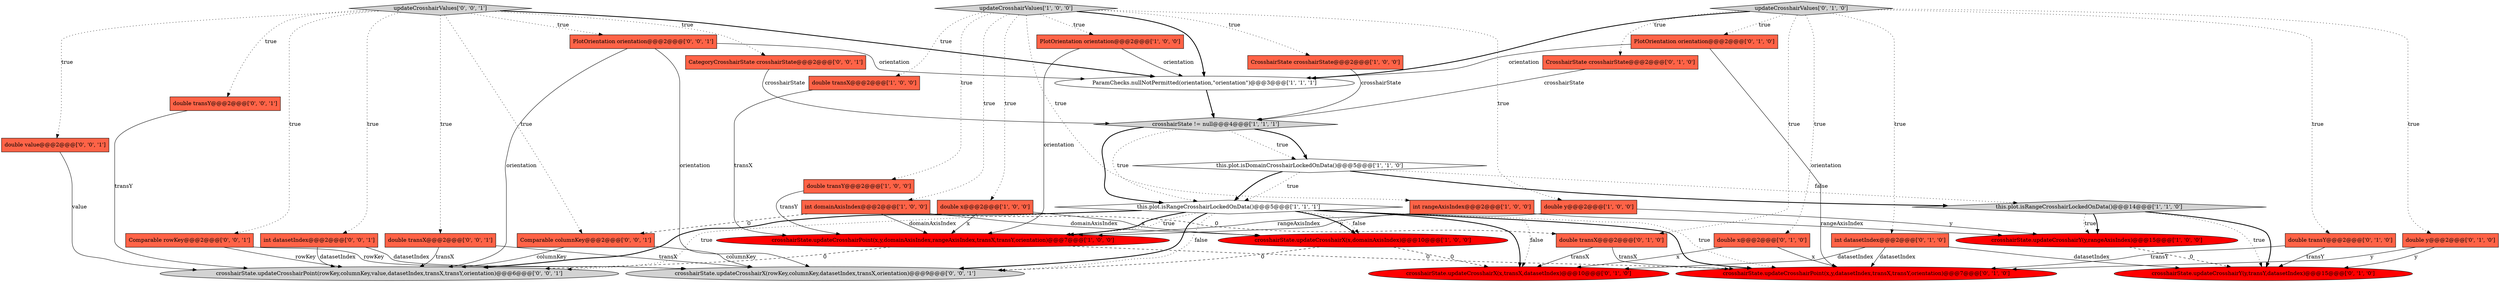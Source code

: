 digraph {
1 [style = filled, label = "crosshairState.updateCrosshairX(x,domainAxisIndex)@@@10@@@['1', '0', '0']", fillcolor = red, shape = ellipse image = "AAA1AAABBB1BBB"];
7 [style = filled, label = "crosshairState != null@@@4@@@['1', '1', '1']", fillcolor = lightgray, shape = diamond image = "AAA0AAABBB1BBB"];
23 [style = filled, label = "crosshairState.updateCrosshairY(y,transY,datasetIndex)@@@15@@@['0', '1', '0']", fillcolor = red, shape = ellipse image = "AAA1AAABBB2BBB"];
20 [style = filled, label = "double x@@@2@@@['0', '1', '0']", fillcolor = tomato, shape = box image = "AAA0AAABBB2BBB"];
27 [style = filled, label = "crosshairState.updateCrosshairPoint(x,y,datasetIndex,transX,transY,orientation)@@@7@@@['0', '1', '0']", fillcolor = red, shape = ellipse image = "AAA1AAABBB2BBB"];
28 [style = filled, label = "double transX@@@2@@@['0', '0', '1']", fillcolor = tomato, shape = box image = "AAA0AAABBB3BBB"];
5 [style = filled, label = "crosshairState.updateCrosshairPoint(x,y,domainAxisIndex,rangeAxisIndex,transX,transY,orientation)@@@7@@@['1', '0', '0']", fillcolor = red, shape = ellipse image = "AAA1AAABBB1BBB"];
36 [style = filled, label = "crosshairState.updateCrosshairX(rowKey,columnKey,datasetIndex,transX,orientation)@@@9@@@['0', '0', '1']", fillcolor = lightgray, shape = ellipse image = "AAA0AAABBB3BBB"];
4 [style = filled, label = "updateCrosshairValues['1', '0', '0']", fillcolor = lightgray, shape = diamond image = "AAA0AAABBB1BBB"];
31 [style = filled, label = "CategoryCrosshairState crosshairState@@@2@@@['0', '0', '1']", fillcolor = tomato, shape = box image = "AAA0AAABBB3BBB"];
11 [style = filled, label = "double y@@@2@@@['1', '0', '0']", fillcolor = tomato, shape = box image = "AAA0AAABBB1BBB"];
15 [style = filled, label = "double x@@@2@@@['1', '0', '0']", fillcolor = tomato, shape = box image = "AAA0AAABBB1BBB"];
26 [style = filled, label = "crosshairState.updateCrosshairX(x,transX,datasetIndex)@@@10@@@['0', '1', '0']", fillcolor = red, shape = ellipse image = "AAA1AAABBB2BBB"];
37 [style = filled, label = "PlotOrientation orientation@@@2@@@['0', '0', '1']", fillcolor = tomato, shape = box image = "AAA0AAABBB3BBB"];
22 [style = filled, label = "double transY@@@2@@@['0', '1', '0']", fillcolor = tomato, shape = box image = "AAA0AAABBB2BBB"];
13 [style = filled, label = "this.plot.isRangeCrosshairLockedOnData()@@@14@@@['1', '1', '0']", fillcolor = lightgray, shape = diamond image = "AAA0AAABBB1BBB"];
29 [style = filled, label = "crosshairState.updateCrosshairPoint(rowKey,columnKey,value,datasetIndex,transX,transY,orientation)@@@6@@@['0', '0', '1']", fillcolor = lightgray, shape = ellipse image = "AAA0AAABBB3BBB"];
18 [style = filled, label = "updateCrosshairValues['0', '1', '0']", fillcolor = lightgray, shape = diamond image = "AAA0AAABBB2BBB"];
9 [style = filled, label = "PlotOrientation orientation@@@2@@@['1', '0', '0']", fillcolor = tomato, shape = box image = "AAA0AAABBB1BBB"];
6 [style = filled, label = "ParamChecks.nullNotPermitted(orientation,\"orientation\")@@@3@@@['1', '1', '1']", fillcolor = white, shape = ellipse image = "AAA0AAABBB1BBB"];
8 [style = filled, label = "crosshairState.updateCrosshairY(y,rangeAxisIndex)@@@15@@@['1', '0', '0']", fillcolor = red, shape = ellipse image = "AAA1AAABBB1BBB"];
21 [style = filled, label = "int datasetIndex@@@2@@@['0', '1', '0']", fillcolor = tomato, shape = box image = "AAA0AAABBB2BBB"];
10 [style = filled, label = "this.plot.isDomainCrosshairLockedOnData()@@@5@@@['1', '1', '0']", fillcolor = white, shape = diamond image = "AAA0AAABBB1BBB"];
16 [style = filled, label = "int domainAxisIndex@@@2@@@['1', '0', '0']", fillcolor = tomato, shape = box image = "AAA1AAABBB1BBB"];
17 [style = filled, label = "double y@@@2@@@['0', '1', '0']", fillcolor = tomato, shape = box image = "AAA0AAABBB2BBB"];
35 [style = filled, label = "double transY@@@2@@@['0', '0', '1']", fillcolor = tomato, shape = box image = "AAA0AAABBB3BBB"];
14 [style = filled, label = "double transY@@@2@@@['1', '0', '0']", fillcolor = tomato, shape = box image = "AAA0AAABBB1BBB"];
32 [style = filled, label = "double value@@@2@@@['0', '0', '1']", fillcolor = tomato, shape = box image = "AAA0AAABBB3BBB"];
38 [style = filled, label = "Comparable columnKey@@@2@@@['0', '0', '1']", fillcolor = tomato, shape = box image = "AAA0AAABBB3BBB"];
34 [style = filled, label = "int datasetIndex@@@2@@@['0', '0', '1']", fillcolor = tomato, shape = box image = "AAA0AAABBB3BBB"];
19 [style = filled, label = "CrosshairState crosshairState@@@2@@@['0', '1', '0']", fillcolor = tomato, shape = box image = "AAA0AAABBB2BBB"];
33 [style = filled, label = "updateCrosshairValues['0', '0', '1']", fillcolor = lightgray, shape = diamond image = "AAA0AAABBB3BBB"];
0 [style = filled, label = "CrosshairState crosshairState@@@2@@@['1', '0', '0']", fillcolor = tomato, shape = box image = "AAA0AAABBB1BBB"];
2 [style = filled, label = "int rangeAxisIndex@@@2@@@['1', '0', '0']", fillcolor = tomato, shape = box image = "AAA0AAABBB1BBB"];
3 [style = filled, label = "this.plot.isRangeCrosshairLockedOnData()@@@5@@@['1', '1', '1']", fillcolor = white, shape = diamond image = "AAA0AAABBB1BBB"];
25 [style = filled, label = "double transX@@@2@@@['0', '1', '0']", fillcolor = tomato, shape = box image = "AAA1AAABBB2BBB"];
24 [style = filled, label = "PlotOrientation orientation@@@2@@@['0', '1', '0']", fillcolor = tomato, shape = box image = "AAA0AAABBB2BBB"];
12 [style = filled, label = "double transX@@@2@@@['1', '0', '0']", fillcolor = tomato, shape = box image = "AAA0AAABBB1BBB"];
30 [style = filled, label = "Comparable rowKey@@@2@@@['0', '0', '1']", fillcolor = tomato, shape = box image = "AAA0AAABBB3BBB"];
21->26 [style = solid, label="datasetIndex"];
0->7 [style = solid, label="crosshairState"];
31->7 [style = solid, label="crosshairState"];
33->28 [style = dotted, label="true"];
34->29 [style = solid, label="datasetIndex"];
10->3 [style = dotted, label="true"];
37->36 [style = solid, label="orientation"];
28->36 [style = solid, label="transX"];
3->26 [style = dotted, label="false"];
18->20 [style = dotted, label="true"];
24->6 [style = solid, label="orientation"];
3->27 [style = bold, label=""];
30->29 [style = solid, label="rowKey"];
3->27 [style = dotted, label="true"];
3->5 [style = bold, label=""];
3->36 [style = bold, label=""];
33->35 [style = dotted, label="true"];
10->13 [style = dotted, label="false"];
19->7 [style = solid, label="crosshairState"];
24->27 [style = solid, label="orientation"];
33->37 [style = dotted, label="true"];
17->27 [style = solid, label="y"];
3->36 [style = dotted, label="false"];
7->10 [style = dotted, label="true"];
3->29 [style = dotted, label="true"];
33->32 [style = dotted, label="true"];
16->25 [style = dashed, label="0"];
4->0 [style = dotted, label="true"];
22->27 [style = solid, label="transY"];
37->29 [style = solid, label="orientation"];
13->23 [style = dotted, label="true"];
5->27 [style = dashed, label="0"];
3->5 [style = dotted, label="true"];
22->23 [style = solid, label="transY"];
38->29 [style = solid, label="columnKey"];
16->1 [style = solid, label="domainAxisIndex"];
15->1 [style = solid, label="x"];
16->5 [style = solid, label="domainAxisIndex"];
18->17 [style = dotted, label="true"];
33->38 [style = dotted, label="true"];
6->7 [style = bold, label=""];
2->5 [style = solid, label="rangeAxisIndex"];
3->29 [style = bold, label=""];
4->2 [style = dotted, label="true"];
35->29 [style = solid, label="transY"];
33->31 [style = dotted, label="true"];
3->1 [style = bold, label=""];
1->26 [style = dashed, label="0"];
30->36 [style = solid, label="rowKey"];
17->23 [style = solid, label="y"];
18->24 [style = dotted, label="true"];
18->19 [style = dotted, label="true"];
18->21 [style = dotted, label="true"];
3->26 [style = bold, label=""];
4->11 [style = dotted, label="true"];
4->15 [style = dotted, label="true"];
5->29 [style = dashed, label="0"];
11->8 [style = solid, label="y"];
9->6 [style = solid, label="orientation"];
11->5 [style = solid, label="y"];
10->13 [style = bold, label=""];
14->5 [style = solid, label="transY"];
18->6 [style = bold, label=""];
13->8 [style = dotted, label="true"];
2->8 [style = solid, label="rangeAxisIndex"];
4->12 [style = dotted, label="true"];
37->6 [style = solid, label="orientation"];
28->29 [style = solid, label="transX"];
3->1 [style = dotted, label="false"];
38->36 [style = solid, label="columnKey"];
32->29 [style = solid, label="value"];
18->22 [style = dotted, label="true"];
16->38 [style = dashed, label="0"];
25->26 [style = solid, label="transX"];
18->25 [style = dotted, label="true"];
7->10 [style = bold, label=""];
4->6 [style = bold, label=""];
33->6 [style = bold, label=""];
33->34 [style = dotted, label="true"];
10->3 [style = bold, label=""];
25->27 [style = solid, label="transX"];
4->14 [style = dotted, label="true"];
34->36 [style = solid, label="datasetIndex"];
33->30 [style = dotted, label="true"];
7->3 [style = bold, label=""];
9->5 [style = solid, label="orientation"];
15->5 [style = solid, label="x"];
20->26 [style = solid, label="x"];
12->5 [style = solid, label="transX"];
21->27 [style = solid, label="datasetIndex"];
1->36 [style = dashed, label="0"];
7->3 [style = dotted, label="true"];
20->27 [style = solid, label="x"];
21->23 [style = solid, label="datasetIndex"];
13->23 [style = bold, label=""];
4->16 [style = dotted, label="true"];
13->8 [style = bold, label=""];
4->9 [style = dotted, label="true"];
8->23 [style = dashed, label="0"];
}

